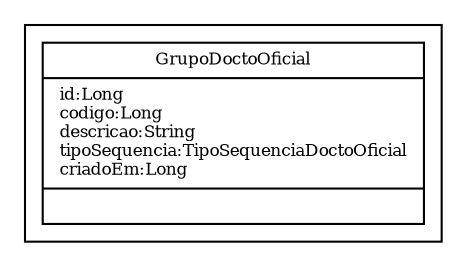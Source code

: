 digraph G{
fontname = "Times-Roman"
fontsize = 8

node [
        fontname = "Times-Roman"
        fontsize = 8
        shape = "record"
]

edge [
        fontname = "Times-Roman"
        fontsize = 8
]

subgraph clusterGRUPO_DE_DOCUMENTO_OFICIAL
{
GrupoDoctoOficial [label = "{GrupoDoctoOficial|id:Long\lcodigo:Long\ldescricao:String\ltipoSequencia:TipoSequenciaDoctoOficial\lcriadoEm:Long\l|\l}"]
}
}
